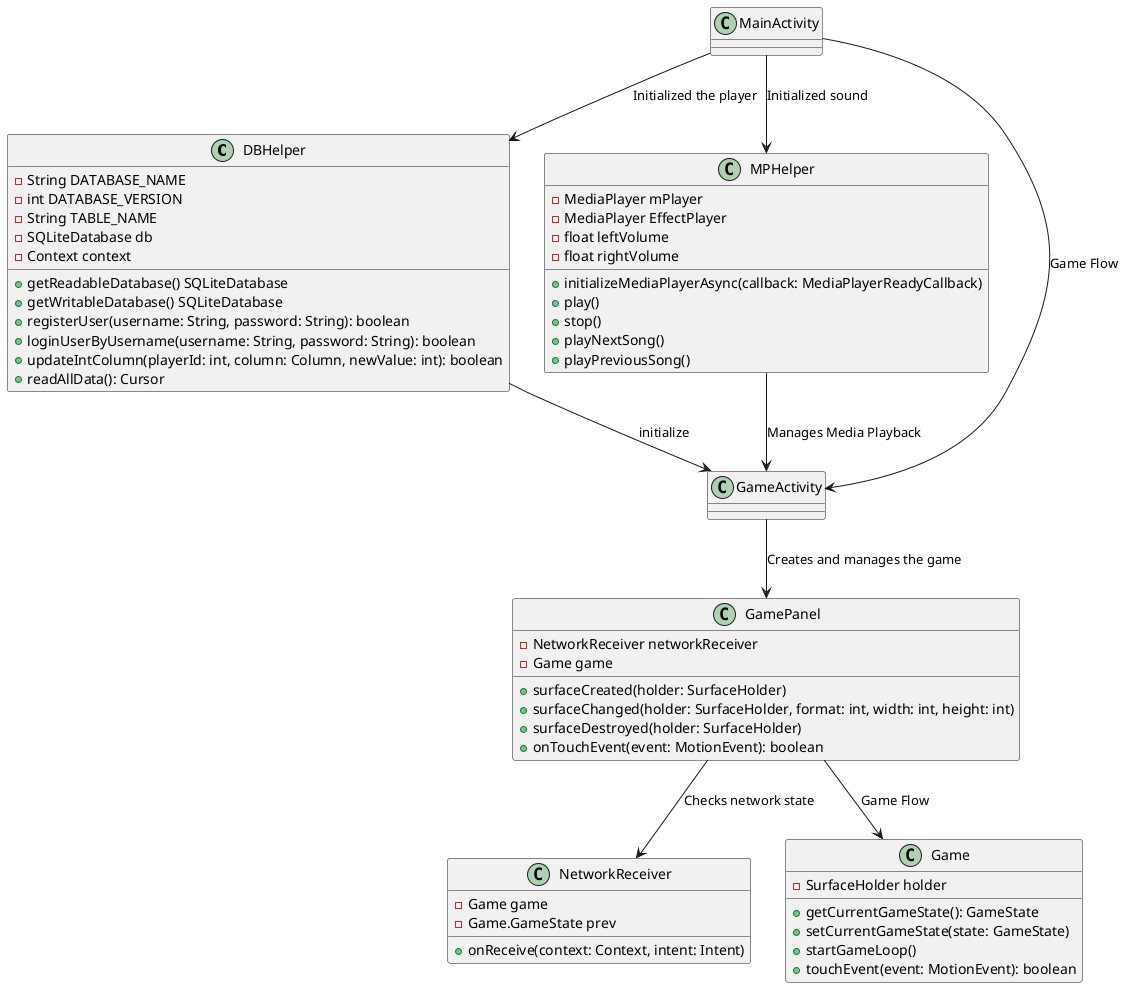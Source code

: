 @startuml
class DBHelper {
    - String DATABASE_NAME
    - int DATABASE_VERSION
    - String TABLE_NAME
    - SQLiteDatabase db
    - Context context
    + getReadableDatabase() SQLiteDatabase
    + getWritableDatabase() SQLiteDatabase
    + registerUser(username: String, password: String): boolean
    + loginUserByUsername(username: String, password: String): boolean
    + updateIntColumn(playerId: int, column: Column, newValue: int): boolean
    + readAllData(): Cursor
}

class NetworkReceiver {
    - Game game
    - Game.GameState prev
    + onReceive(context: Context, intent: Intent)
}

class Game {
    - SurfaceHolder holder
    + getCurrentGameState(): GameState
    + setCurrentGameState(state: GameState)
    + startGameLoop()
    + touchEvent(event: MotionEvent): boolean
}

class GamePanel {
    - NetworkReceiver networkReceiver
    - Game game
    + surfaceCreated(holder: SurfaceHolder)
    + surfaceChanged(holder: SurfaceHolder, format: int, width: int, height: int)
    + surfaceDestroyed(holder: SurfaceHolder)
    + onTouchEvent(event: MotionEvent): boolean
}

class MPHelper {
    - MediaPlayer mPlayer
    - MediaPlayer EffectPlayer
    - float leftVolume
    - float rightVolume
    + initializeMediaPlayerAsync(callback: MediaPlayerReadyCallback)
    + play()
    + stop()
    + playNextSong()
    + playPreviousSong()
}

MainActivity -->  DBHelper: Initialized the player
MainActivity -->  MPHelper: Initialized sound
MainActivity -->  GameActivity:Game Flow
DBHelper -->  GameActivity: initialize
GameActivity -->  GamePanel: Creates and manages the game
GamePanel -->  NetworkReceiver: Checks network state
GamePanel --> Game : Game Flow
MPHelper --> GameActivity : Manages Media Playback
@enduml